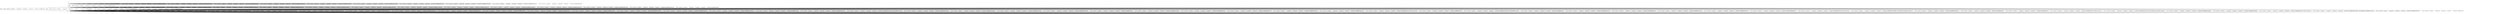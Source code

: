 digraph {
17;
0;
10;
__init [label="", style=invis, width=0];
__init -> 0;
17 -> 17 [label="[start	& fuel=0	& amdone=1	& cangoeast=0	& cangonorth=1	& cangosouth=0	& cangowest=1	& hascrash=0	& refuelAllowed=0]/"];
17 -> 17 [label="[start	& fuel=0	& amdone=0	& cangoeast=1	& cangonorth=1	& cangosouth=1	& cangowest=1	& hascrash=1	& refuelAllowed=0]/"];
17 -> 17 [label="[start	& fuel=2	& amdone=0	& cangoeast=1	& cangonorth=1	& cangosouth=1	& cangowest=1	& hascrash=1	& refuelAllowed=0]/"];
17 -> 17 [label="[start	& fuel=1	& amdone=0	& cangoeast=1	& cangonorth=1	& cangosouth=1	& cangowest=1	& hascrash=1	& refuelAllowed=0]/"];
17 -> 17 [label="[start	& fuel=2	& amdone=0	& cangoeast=1	& cangonorth=1	& cangosouth=0	& cangowest=1	& hascrash=0	& refuelAllowed=0]/south"];
17 -> 17 [label="[start	& fuel=4	& amdone=0	& cangoeast=1	& cangonorth=1	& cangosouth=0	& cangowest=1	& hascrash=0	& refuelAllowed=0]/south"];
17 -> 17 [label="[start	& fuel=4	& amdone=0	& cangoeast=0	& cangonorth=1	& cangosouth=1	& cangowest=1	& hascrash=0	& refuelAllowed=0]/east"];
17 -> 17 [label="[start	& fuel=3	& amdone=0	& cangoeast=0	& cangonorth=1	& cangosouth=1	& cangowest=1	& hascrash=0	& refuelAllowed=0]/east"];
17 -> 17 [label="[start	& fuel=0	& amdone=0	& cangoeast=1	& cangonorth=1	& cangosouth=0	& cangowest=0	& hascrash=0	& refuelAllowed=0]/"];
17 -> 17 [label="[start	& fuel=2	& amdone=1	& cangoeast=0	& cangonorth=1	& cangosouth=0	& cangowest=1	& hascrash=0	& refuelAllowed=0]/"];
17 -> 17 [label="[start	& fuel=0	& amdone=0	& cangoeast=1	& cangonorth=1	& cangosouth=0	& cangowest=1	& hascrash=0	& refuelAllowed=0]/"];
17 -> 17 [label="[start	& fuel=0	& amdone=0	& cangoeast=0	& cangonorth=1	& cangosouth=1	& cangowest=1	& hascrash=0	& refuelAllowed=0]/"];
17 -> 17 [label="[start	& fuel=0	& amdone=0	& cangoeast=1	& cangonorth=1	& cangosouth=1	& cangowest=1	& hascrash=0	& refuelAllowed=1]/refuel"];
17 -> 17 [label="[start	& fuel=2	& amdone=0	& cangoeast=0	& cangonorth=1	& cangosouth=1	& cangowest=1	& hascrash=0	& refuelAllowed=0]/east"];
17 -> 17 [label="[start	& fuel=2	& amdone=0	& cangoeast=1	& cangonorth=1	& cangosouth=1	& cangowest=1	& hascrash=0	& refuelAllowed=1]/refuel"];
17 -> 17 [label="[start	& fuel=0	& amdone=0	& cangoeast=1	& cangonorth=1	& cangosouth=1	& cangowest=1	& hascrash=0	& refuelAllowed=0]/"];
17 -> 17 [label="[start	& fuel=1	& amdone=0	& cangoeast=1	& cangonorth=1	& cangosouth=0	& cangowest=1	& hascrash=0	& refuelAllowed=0]/south"];
17 -> 17 [label="[start	& fuel=3	& amdone=0	& cangoeast=1	& cangonorth=1	& cangosouth=1	& cangowest=0	& hascrash=0	& refuelAllowed=0]/ {0.340713 -> west | 0.659287 -> south }"];
17 -> 17 [label="[start	& fuel=3	& amdone=0	& cangoeast=1	& cangonorth=1	& cangosouth=1	& cangowest=1	& hascrash=0	& refuelAllowed=1]/refuel"];
17 -> 17 [label="[start	& fuel=3	& amdone=0	& cangoeast=1	& cangonorth=0	& cangosouth=1	& cangowest=0	& hascrash=0	& refuelAllowed=1]/refuel"];
17 -> 17 [label="[start	& fuel=3	& amdone=0	& cangoeast=1	& cangonorth=1	& cangosouth=1	& cangowest=1	& hascrash=0	& refuelAllowed=0]/south"];
17 -> 17 [label="[start	& fuel=1	& amdone=0	& cangoeast=1	& cangonorth=0	& cangosouth=1	& cangowest=0	& hascrash=0	& refuelAllowed=1]/refuel"];
17 -> 17 [label="[start	& fuel=0	& amdone=0	& cangoeast=1	& cangonorth=1	& cangosouth=1	& cangowest=0	& hascrash=0	& refuelAllowed=0]/"];
17 -> 17 [label="[start	& fuel=0	& amdone=0	& cangoeast=1	& cangonorth=0	& cangosouth=1	& cangowest=0	& hascrash=0	& refuelAllowed=1]/refuel"];
17 -> 17 [label="[start	& fuel=1	& amdone=0	& cangoeast=0	& cangonorth=1	& cangosouth=1	& cangowest=1	& hascrash=0	& refuelAllowed=0]/east"];
17 -> 17 [label="[start	& fuel=4	& amdone=0	& cangoeast=1	& cangonorth=0	& cangosouth=1	& cangowest=1	& hascrash=0	& refuelAllowed=0]/east"];
17 -> 17 [label="[start	& fuel=5	& amdone=0	& cangoeast=1	& cangonorth=0	& cangosouth=1	& cangowest=0	& hascrash=0	& refuelAllowed=0]/south"];
17 -> 17 [label="[start	& fuel=2	& amdone=0	& cangoeast=1	& cangonorth=1	& cangosouth=1	& cangowest=1	& hascrash=0	& refuelAllowed=0]/east"];
17 -> 17 [label="[start	& fuel=2	& amdone=0	& cangoeast=1	& cangonorth=1	& cangosouth=0	& cangowest=0	& hascrash=0	& refuelAllowed=0]/ {0.5 -> west | 0.5 -> south }"];
17 -> 17 [label="[start	& fuel=0	& amdone=0	& cangoeast=0	& cangonorth=0	& cangosouth=1	& cangowest=1	& hascrash=0	& refuelAllowed=0]/"];
17 -> 17 [label="[start	& fuel=3	& amdone=0	& cangoeast=1	& cangonorth=0	& cangosouth=1	& cangowest=1	& hascrash=0	& refuelAllowed=0]/ {0.340713 -> north | 0.659287 -> east }"];
17 -> 17 [label="[start	& fuel=1	& amdone=1	& cangoeast=0	& cangonorth=1	& cangosouth=0	& cangowest=1	& hascrash=0	& refuelAllowed=0]/"];
17 -> 17 [label="[start	& fuel=3	& amdone=0	& cangoeast=1	& cangonorth=1	& cangosouth=0	& cangowest=1	& hascrash=0	& refuelAllowed=0]/south"];
17 -> 17 [label="[start	& fuel=5	& amdone=0	& cangoeast=1	& cangonorth=1	& cangosouth=1	& cangowest=1	& hascrash=0	& refuelAllowed=0]/east"];
17 -> 17 [label="[start	& fuel=2	& amdone=0	& cangoeast=1	& cangonorth=1	& cangosouth=1	& cangowest=0	& hascrash=0	& refuelAllowed=0]/west"];
17 -> 17 [label="[start	& fuel=1	& amdone=0	& cangoeast=1	& cangonorth=1	& cangosouth=1	& cangowest=0	& hascrash=0	& refuelAllowed=0]/west"];
17 -> 17 [label="[!start	& fuel=5	& amdone=0	& cangoeast=1	& cangonorth=0	& cangosouth=1	& cangowest=0	& hascrash=0	& refuelAllowed=0]/placement"];
17 -> 17 [label="[start	& fuel=2	& amdone=0	& cangoeast=0	& cangonorth=0	& cangosouth=1	& cangowest=1	& hascrash=0	& refuelAllowed=0]/ {0.5 -> north | 0.5 -> east }"];
17 -> 17 [label="[start	& fuel=1	& amdone=0	& cangoeast=1	& cangonorth=0	& cangosouth=1	& cangowest=1	& hascrash=0	& refuelAllowed=0]/ {0.383436 -> north | 0.378085 -> east | 0.238479 -> south }"];
17 -> 17 [label="[start	& fuel=1	& amdone=0	& cangoeast=1	& cangonorth=1	& cangosouth=1	& cangowest=1	& hascrash=0	& refuelAllowed=0]/north"];
17 -> 17 [label="[start	& fuel=3	& amdone=1	& cangoeast=0	& cangonorth=1	& cangosouth=0	& cangowest=1	& hascrash=0	& refuelAllowed=0]/"];
17 -> 17 [label="[start	& fuel=3	& amdone=0	& cangoeast=1	& cangonorth=1	& cangosouth=1	& cangowest=1	& hascrash=1	& refuelAllowed=0]/"];
17 -> 17 [label="[start	& fuel=1	& amdone=0	& cangoeast=0	& cangonorth=0	& cangosouth=1	& cangowest=1	& hascrash=0	& refuelAllowed=0]/ {0.5 -> north | 0.5 -> east }"];
17 -> 17 [label="[start	& fuel=2	& amdone=0	& cangoeast=1	& cangonorth=0	& cangosouth=1	& cangowest=1	& hascrash=0	& refuelAllowed=0]/ {0.391275 -> north | 0.501654 -> east | 0.107071 -> south }"];
17 -> 17 [label="[start	& fuel=1	& amdone=0	& cangoeast=1	& cangonorth=1	& cangosouth=1	& cangowest=1	& hascrash=0	& refuelAllowed=1]/refuel"];
17 -> 17 [label="[start	& fuel=2	& amdone=0	& cangoeast=1	& cangonorth=0	& cangosouth=1	& cangowest=0	& hascrash=0	& refuelAllowed=1]/refuel"];
17 -> 17 [label="[start	& fuel=1	& amdone=0	& cangoeast=1	& cangonorth=1	& cangosouth=0	& cangowest=0	& hascrash=0	& refuelAllowed=0]/ {0.5 -> west | 0.5 -> south }"];
17 -> 17 [label="[start	& fuel=4	& amdone=0	& cangoeast=1	& cangonorth=1	& cangosouth=1	& cangowest=0	& hascrash=0	& refuelAllowed=0]/ {0.306051 -> west | 0.295643 -> east | 0.398306 -> south }"];
17 -> 17 [label="[start	& fuel=4	& amdone=0	& cangoeast=1	& cangonorth=1	& cangosouth=1	& cangowest=1	& hascrash=0	& refuelAllowed=0]/east"];
17 -> 17 [label="[start	& fuel=0	& amdone=0	& cangoeast=1	& cangonorth=0	& cangosouth=1	& cangowest=1	& hascrash=0	& refuelAllowed=0]/"];
0 -> 0 [label="[!start	& fuel=5	& amdone=0	& cangoeast=1	& cangonorth=0	& cangosouth=1	& cangowest=0	& hascrash=0	& refuelAllowed=0]/placement"];
0 -> 0 [label="[start	& fuel=4	& amdone=0	& cangoeast=1	& cangonorth=0	& cangosouth=1	& cangowest=1	& hascrash=0	& refuelAllowed=0]/east"];
0 -> 0 [label="[start	& fuel=5	& amdone=0	& cangoeast=1	& cangonorth=0	& cangosouth=1	& cangowest=0	& hascrash=0	& refuelAllowed=0]/south"];
0 -> 10 [label="[start	& fuel=4	& amdone=0	& cangoeast=1	& cangonorth=1	& cangosouth=1	& cangowest=1	& hascrash=0	& refuelAllowed=0]/east"];
0 -> 0 [label="[start	& fuel=5	& amdone=0	& cangoeast=1	& cangonorth=1	& cangosouth=1	& cangowest=1	& hascrash=0	& refuelAllowed=0]/south"];
0 -> 0 [label="[start	& fuel=3	& amdone=0	& cangoeast=1	& cangonorth=1	& cangosouth=1	& cangowest=1	& hascrash=0	& refuelAllowed=1]/refuel"];
0 -> 0 [label="[start	& fuel=2	& amdone=0	& cangoeast=1	& cangonorth=1	& cangosouth=1	& cangowest=1	& hascrash=0	& refuelAllowed=0]/north"];
0 -> 0 [label="[start	& fuel=1	& amdone=0	& cangoeast=1	& cangonorth=0	& cangosouth=1	& cangowest=0	& hascrash=0	& refuelAllowed=1]/refuel"];
0 -> 0 [label="[start	& fuel=2	& amdone=0	& cangoeast=1	& cangonorth=1	& cangosouth=1	& cangowest=0	& hascrash=0	& refuelAllowed=0]/west"];
0 -> 0 [label="[start	& fuel=0	& amdone=0	& cangoeast=1	& cangonorth=0	& cangosouth=1	& cangowest=0	& hascrash=0	& refuelAllowed=1]/refuel"];
0 -> 0 [label="[start	& fuel=1	& amdone=0	& cangoeast=1	& cangonorth=1	& cangosouth=1	& cangowest=0	& hascrash=0	& refuelAllowed=0]/west"];
0 -> 0 [label="[start	& fuel=3	& amdone=0	& cangoeast=1	& cangonorth=1	& cangosouth=1	& cangowest=1	& hascrash=0	& refuelAllowed=0]/north"];
10 -> 10 [label="[start	& fuel=0	& amdone=0	& cangoeast=1	& cangonorth=1	& cangosouth=1	& cangowest=1	& hascrash=0	& refuelAllowed=1]/refuel"];
10 -> 10 [label="[start	& fuel=1	& amdone=0	& cangoeast=1	& cangonorth=1	& cangosouth=1	& cangowest=1	& hascrash=0	& refuelAllowed=0]/north"];
10 -> 10 [label="[start	& fuel=1	& amdone=0	& cangoeast=1	& cangonorth=1	& cangosouth=1	& cangowest=1	& hascrash=0	& refuelAllowed=1]/refuel"];
10 -> 10 [label="[start	& fuel=1	& amdone=0	& cangoeast=1	& cangonorth=1	& cangosouth=0	& cangowest=1	& hascrash=0	& refuelAllowed=0]/south"];
10 -> 10 [label="[start	& fuel=1	& amdone=0	& cangoeast=0	& cangonorth=1	& cangosouth=1	& cangowest=1	& hascrash=0	& refuelAllowed=0]/east"];
10 -> 10 [label="[start	& fuel=2	& amdone=0	& cangoeast=0	& cangonorth=1	& cangosouth=1	& cangowest=1	& hascrash=0	& refuelAllowed=0]/east"];
10 -> 10 [label="[start	& fuel=2	& amdone=0	& cangoeast=1	& cangonorth=1	& cangosouth=1	& cangowest=1	& hascrash=0	& refuelAllowed=0]/east"];
10 -> 10 [label="[start	& fuel=2	& amdone=0	& cangoeast=1	& cangonorth=1	& cangosouth=1	& cangowest=1	& hascrash=0	& refuelAllowed=1]/refuel"];
10 -> 10 [label="[start	& fuel=3	& amdone=0	& cangoeast=1	& cangonorth=1	& cangosouth=1	& cangowest=1	& hascrash=0	& refuelAllowed=0]/south"];
10 -> 10 [label="[start	& fuel=3	& amdone=0	& cangoeast=1	& cangonorth=1	& cangosouth=1	& cangowest=1	& hascrash=0	& refuelAllowed=1]/refuel"];
10 -> 10 [label="[start	& fuel=2	& amdone=0	& cangoeast=1	& cangonorth=1	& cangosouth=0	& cangowest=1	& hascrash=0	& refuelAllowed=0]/south"];
10 -> 10 [label="[start	& fuel=3	& amdone=0	& cangoeast=1	& cangonorth=1	& cangosouth=0	& cangowest=1	& hascrash=0	& refuelAllowed=0]/south"];
10 -> 10 [label="[start	& fuel=4	& amdone=0	& cangoeast=1	& cangonorth=1	& cangosouth=1	& cangowest=1	& hascrash=0	& refuelAllowed=0]/east"];
10 -> 10 [label="[start	& fuel=5	& amdone=0	& cangoeast=1	& cangonorth=1	& cangosouth=1	& cangowest=1	& hascrash=0	& refuelAllowed=0]/east"];
10 -> 17 [label="[start	& fuel=1	& amdone=0	& cangoeast=1	& cangonorth=1	& cangosouth=1	& cangowest=1	& hascrash=1	& refuelAllowed=0]/"];
10 -> 17 [label="[start	& fuel=0	& amdone=0	& cangoeast=1	& cangonorth=1	& cangosouth=1	& cangowest=1	& hascrash=0	& refuelAllowed=0]/"];
10 -> 17 [label="[start	& fuel=0	& amdone=0	& cangoeast=0	& cangonorth=1	& cangosouth=1	& cangowest=1	& hascrash=0	& refuelAllowed=0]/"];
10 -> 17 [label="[start	& fuel=4	& amdone=0	& cangoeast=1	& cangonorth=1	& cangosouth=0	& cangowest=1	& hascrash=0	& refuelAllowed=0]/south"];
}
